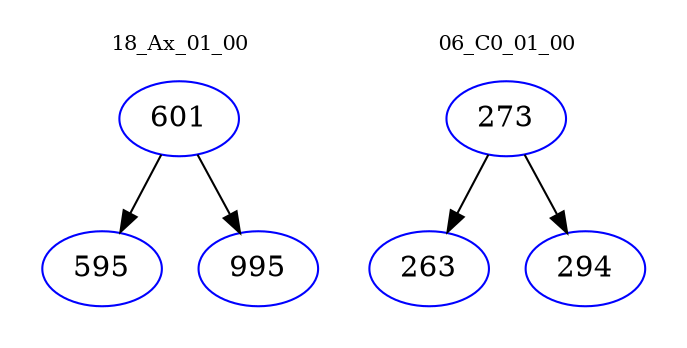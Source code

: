 digraph{
subgraph cluster_0 {
color = white
label = "18_Ax_01_00";
fontsize=10;
T0_601 [label="601", color="blue"]
T0_601 -> T0_595 [color="black"]
T0_595 [label="595", color="blue"]
T0_601 -> T0_995 [color="black"]
T0_995 [label="995", color="blue"]
}
subgraph cluster_1 {
color = white
label = "06_C0_01_00";
fontsize=10;
T1_273 [label="273", color="blue"]
T1_273 -> T1_263 [color="black"]
T1_263 [label="263", color="blue"]
T1_273 -> T1_294 [color="black"]
T1_294 [label="294", color="blue"]
}
}

